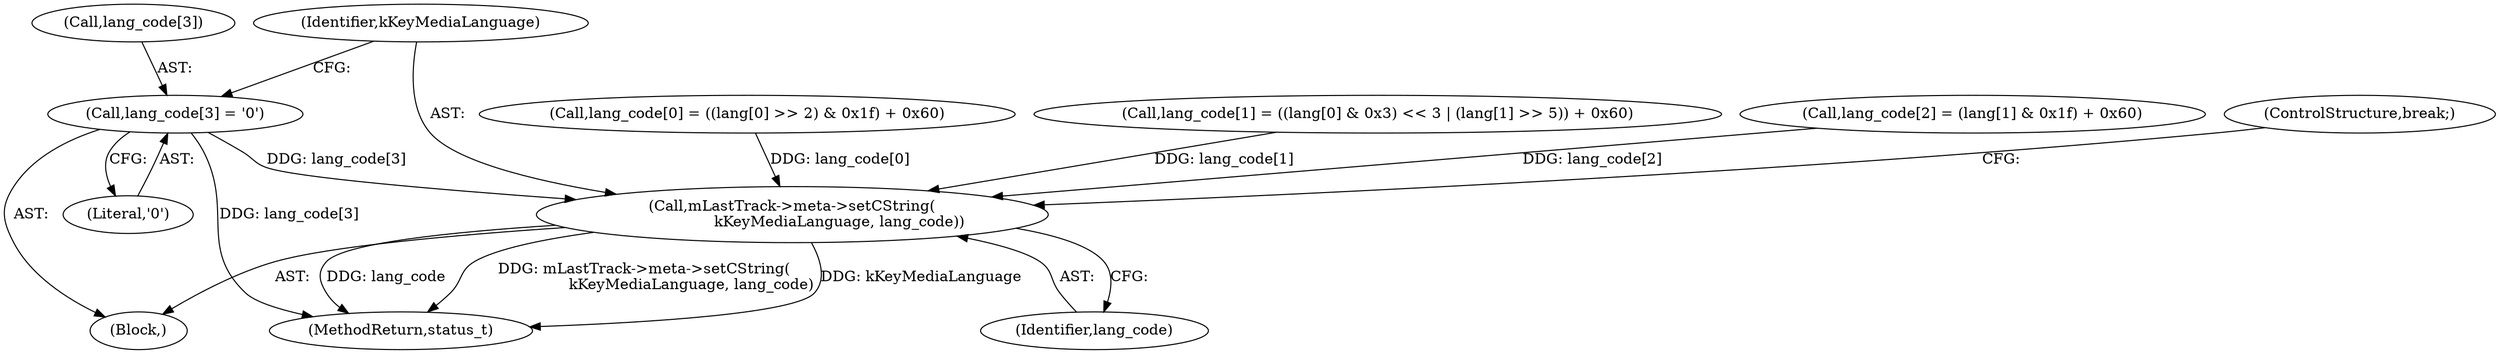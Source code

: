 digraph "0_Android_f81038006b4c59a5a148dcad887371206033c28f_2@array" {
"1001434" [label="(Call,lang_code[3] = '\0')"];
"1001439" [label="(Call,mLastTrack->meta->setCString(\n                    kKeyMediaLanguage, lang_code))"];
"1001439" [label="(Call,mLastTrack->meta->setCString(\n                    kKeyMediaLanguage, lang_code))"];
"1001438" [label="(Literal,'\0')"];
"1001435" [label="(Call,lang_code[3])"];
"1001442" [label="(ControlStructure,break;)"];
"1001434" [label="(Call,lang_code[3] = '\0')"];
"1001441" [label="(Identifier,lang_code)"];
"1001167" [label="(Block,)"];
"1003289" [label="(MethodReturn,status_t)"];
"1001391" [label="(Call,lang_code[0] = ((lang[0] >> 2) & 0x1f) + 0x60)"];
"1001404" [label="(Call,lang_code[1] = ((lang[0] & 0x3) << 3 | (lang[1] >> 5)) + 0x60)"];
"1001423" [label="(Call,lang_code[2] = (lang[1] & 0x1f) + 0x60)"];
"1001440" [label="(Identifier,kKeyMediaLanguage)"];
"1001434" -> "1001167"  [label="AST: "];
"1001434" -> "1001438"  [label="CFG: "];
"1001435" -> "1001434"  [label="AST: "];
"1001438" -> "1001434"  [label="AST: "];
"1001440" -> "1001434"  [label="CFG: "];
"1001434" -> "1003289"  [label="DDG: lang_code[3]"];
"1001434" -> "1001439"  [label="DDG: lang_code[3]"];
"1001439" -> "1001167"  [label="AST: "];
"1001439" -> "1001441"  [label="CFG: "];
"1001440" -> "1001439"  [label="AST: "];
"1001441" -> "1001439"  [label="AST: "];
"1001442" -> "1001439"  [label="CFG: "];
"1001439" -> "1003289"  [label="DDG: mLastTrack->meta->setCString(\n                    kKeyMediaLanguage, lang_code)"];
"1001439" -> "1003289"  [label="DDG: kKeyMediaLanguage"];
"1001439" -> "1003289"  [label="DDG: lang_code"];
"1001404" -> "1001439"  [label="DDG: lang_code[1]"];
"1001391" -> "1001439"  [label="DDG: lang_code[0]"];
"1001423" -> "1001439"  [label="DDG: lang_code[2]"];
}
